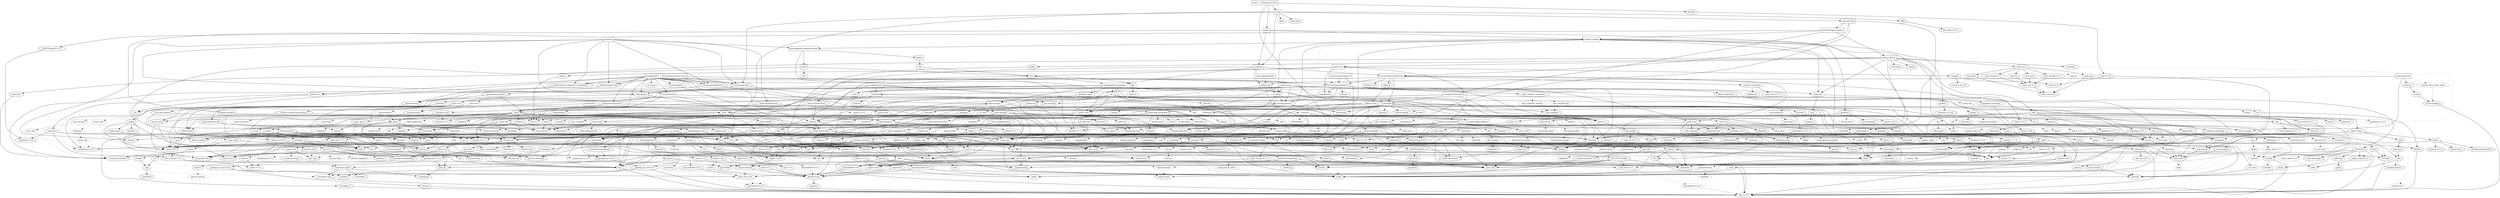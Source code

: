 digraph {
    0 [ label = "tests" shape = box]
    1 [ label = "catalyst-toolbox" shape = box]
    2 [ label = "chain-addr" shape = box]
    3 [ label = "chain-core" shape = box]
    4 [ label = "chain-ser" shape = box]
    5 [ label = "chain-crypto" shape = box]
    6 [ label = "typed-bytes" shape = box]
    7 [ label = "chain-impl-mockchain" shape = box]
    8 [ label = "cardano-legacy-address" shape = box]
    9 [ label = "chain-time" shape = box]
    10 [ label = "chain-vote" shape = box]
    11 [ label = "imhamt" shape = box]
    12 [ label = "sparse-array" shape = box]
    13 [ label = "chain-storage" shape = box]
    14 [ label = "jcli" shape = box]
    15 [ label = "jormungandr-lib" shape = box]
    16 [ label = "jormungandr-automation" shape = box]
    17 [ label = "jortestkit" shape = box]
    18 [ label = "jormungandr-integration-tests" shape = box]
    19 [ label = "hersir" shape = box]
    20 [ label = "thor" shape = box]
    21 [ label = "loki" shape = box]
    22 [ label = "mjolnir" shape = box]
    23 [ label = "snapshot-lib" shape = box]
    24 [ label = "symmetric-cipher" shape = box]
    25 [ label = "vit-servicing-station-lib" shape = box]
    26 [ label = "event-db" shape = box]
    27 [ label = "vit-servicing-station-tests" shape = box]
    28 [ label = "wallet" shape = box]
    29 [ label = "chain-path-derivation" shape = box]
    30 [ label = "hdkeygen" shape = box]
    31 [ label = "chain-network" shape = box]
    32 [ label = "jormungandrwallet" shape = box]
    33 [ label = "wallet-core" shape = box]
    34 [ label = "wallet-wasm-js" shape = box]
    35 [ label = "jormungandr" shape = box]
    36 [ label = "explorer" shape = box]
    37 [ label = "settings" shape = box]
    38 [ label = "blockchain" shape = box]
    39 [ label = "vit-servicing-station-cli" shape = box]
    40 [ label = "vit-servicing-station-server" shape = box]
    41 [ label = "iapyx" shape = box]
    42 [ label = "valgrind" shape = box]
    43 [ label = "vitup" shape = box]
    44 [ label = "mainnet-lib" shape = box]
    45 [ label = "mainnet-tools" shape = box]
    46 [ label = "scheduler-service-lib" shape = box]
    47 [ label = "signals-handler" shape = box]
    48 [ label = "snapshot-trigger-service" shape = box]
    49 [ label = "voting_tools_rs" shape = box]
    50 [ label = "integration-tests" shape = box]
    51 [ label = "cat-data-service" shape = box]
    52 [ label = "audit" shape = box]
    53 [ label = "assert_fs" ]
    54 [ label = "bech32 0.8.1" ]
    55 [ label = "clap 4.2.1" ]
    56 [ label = "color-eyre" ]
    57 [ label = "csv" ]
    58 [ label = "fraction" ]
    59 [ label = "futures" ]
    60 [ label = "gag" ]
    61 [ label = "governor" ]
    62 [ label = "graphql_client" ]
    63 [ label = "hex" ]
    64 [ label = "image" ]
    65 [ label = "itertools" ]
    66 [ label = "once_cell" ]
    67 [ label = "qrcode" ]
    68 [ label = "quircs" ]
    69 [ label = "rand 0.8.5" ]
    70 [ label = "rand_chacha 0.3.1" ]
    71 [ label = "rayon" ]
    72 [ label = "regex" ]
    73 [ label = "reqwest" ]
    74 [ label = "rust_decimal" ]
    75 [ label = "serde" ]
    76 [ label = "serde_json" ]
    77 [ label = "serde_yaml" ]
    78 [ label = "sscanf" ]
    79 [ label = "thiserror" ]
    80 [ label = "time 0.3.20" ]
    81 [ label = "tokio" ]
    82 [ label = "tracing" ]
    83 [ label = "tracing-subscriber" ]
    84 [ label = "url" ]
    85 [ label = "cryptoxide 0.4.4" ]
    86 [ label = "proptest" ]
    87 [ label = "quickcheck" ]
    88 [ label = "curve25519-dalek-ng" ]
    89 [ label = "ed25519-bip32 0.4.1" ]
    90 [ label = "ed25519-dalek" ]
    91 [ label = "generic-array" ]
    92 [ label = "rand_core 0.6.4" ]
    93 [ label = "sha2 0.10.6" ]
    94 [ label = "lazy_static" ]
    95 [ label = "strum" ]
    96 [ label = "cbor_event" ]
    97 [ label = "base64 0.21.0" ]
    98 [ label = "const_format" ]
    99 [ label = "criterion" style = dashed]
    100 [ label = "data-pile" ]
    101 [ label = "sled" ]
    102 [ label = "tempfile" ]
    103 [ label = "base64 0.13.1" ]
    104 [ label = "bincode" ]
    105 [ label = "bytes" ]
    106 [ label = "clap_complete" ]
    107 [ label = "gtmpl" ]
    108 [ label = "rpassword" ]
    109 [ label = "http" ]
    110 [ label = "humantime" ]
    111 [ label = "parity-multiaddr" ]
    112 [ label = "serde_with" ]
    113 [ label = "assert_cmd" ]
    114 [ label = "bytesize" ]
    115 [ label = "custom_debug" ]
    116 [ label = "flate2" ]
    117 [ label = "fs_extra" ]
    118 [ label = "json" ]
    119 [ label = "keynesis" ]
    120 [ label = "log" ]
    121 [ label = "netstat2" ]
    122 [ label = "os_info" ]
    123 [ label = "poldercast" ]
    124 [ label = "predicates 2.1.5" ]
    125 [ label = "prost 0.9.0" ]
    126 [ label = "semver" ]
    127 [ label = "sysinfo" ]
    128 [ label = "tar" ]
    129 [ label = "tokio-stream" ]
    130 [ label = "tonic 0.6.2" ]
    131 [ label = "warp" ]
    132 [ label = "zip" ]
    133 [ label = "console" ]
    134 [ label = "dialoguer" ]
    135 [ label = "indicatif" ]
    136 [ label = "sha-1" ]
    137 [ label = "sha2 0.9.9" ]
    138 [ label = "bech32 0.7.3" ]
    139 [ label = "yaml-rust" ]
    140 [ label = "ctrlc" ]
    141 [ label = "slave-pool" ]
    142 [ label = "cocoon" ]
    143 [ label = "dirs" ]
    144 [ label = "serde_test" style = dashed]
    145 [ label = "zeroize" ]
    146 [ label = "diesel 1.4.8" ]
    147 [ label = "diesel_migrations" ]
    148 [ label = "dotenv" ]
    149 [ label = "http-zipkin" ]
    150 [ label = "notify" ]
    151 [ label = "r2d2" ]
    152 [ label = "simplelog 0.8.0" ]
    153 [ label = "tracing-futures" ]
    154 [ label = "bb8" ]
    155 [ label = "bb8-postgres" ]
    156 [ label = "chrono" ]
    157 [ label = "dotenvy" ]
    158 [ label = "tokio-postgres" ]
    159 [ label = "cfg-if 0.1.10" ]
    160 [ label = "dyn-clone" ]
    161 [ label = "fake" ]
    162 [ label = "hyper" ]
    163 [ label = "postgres" ]
    164 [ label = "pretty_assertions" ]
    165 [ label = "rand 0.7.3" ]
    166 [ label = "rand_core 0.5.1" ]
    167 [ label = "refinery" ]
    168 [ label = "hashlink" ]
    169 [ label = "http-body" ]
    170 [ label = "pin-project" ]
    171 [ label = "clear_on_drop" ]
    172 [ label = "console_error_panic_hook" style = dashed]
    173 [ label = "getrandom 0.2.9" ]
    174 [ label = "js-sys" ]
    175 [ label = "wasm-bindgen" ]
    176 [ label = "web-sys" ]
    177 [ label = "arc-swap" ]
    178 [ label = "jsonrpsee-core" ]
    179 [ label = "jsonrpsee-http-server" ]
    180 [ label = "linked-hash-map" ]
    181 [ label = "local-ip-address" ]
    182 [ label = "lru" ]
    183 [ label = "opentelemetry" ]
    184 [ label = "opentelemetry-otlp" ]
    185 [ label = "opentelemetry-semantic-conventions" ]
    186 [ label = "tokio-util 0.6.10" ]
    187 [ label = "tracing-appender" ]
    188 [ label = "tracing-opentelemetry" ]
    189 [ label = "trust-dns-resolver" ]
    190 [ label = "anyhow" ]
    191 [ label = "async-graphql" ]
    192 [ label = "async-graphql-warp" ]
    193 [ label = "futures-channel" ]
    194 [ label = "futures-util" ]
    195 [ label = "ed25519-bip32 0.3.2" ]
    196 [ label = "prettytable-rs" ]
    197 [ label = "warp-reverse-proxy" ]
    198 [ label = "diffy" ]
    199 [ label = "glob" ]
    200 [ label = "path-slash" ]
    201 [ label = "rustls" ]
    202 [ label = "rustls-pemfile" ]
    203 [ label = "tempdir" ]
    204 [ label = "tokio-rustls" ]
    205 [ label = "uuid 0.8.2" ]
    206 [ label = "walkdir" ]
    207 [ label = "cardano-serialization-lib" ]
    208 [ label = "pharos" ]
    209 [ label = "job_scheduler_ng" ]
    210 [ label = "num-traits" ]
    211 [ label = "uuid 1.3.1" ]
    212 [ label = "bigdecimal" ]
    213 [ label = "blake2" ]
    214 [ label = "bytekind" ]
    215 [ label = "cddl" ]
    216 [ label = "ciborium" ]
    217 [ label = "dashmap" ]
    218 [ label = "diesel 2.0.3" ]
    219 [ label = "microtype" ]
    220 [ label = "nonempty" ]
    221 [ label = "rand 0.6.5" ]
    222 [ label = "rand_core 0.4.2" ]
    223 [ label = "scheduled-thread-pool" ]
    224 [ label = "validity" ]
    225 [ label = "cfg-if 1.0.0" ]
    226 [ label = "libmath" ]
    227 [ label = "rand_chacha 0.2.2" ]
    228 [ label = "axum" ]
    229 [ label = "metrics" ]
    230 [ label = "metrics-exporter-prometheus" ]
    231 [ label = "tower-http" ]
    232 [ label = "clap_complete_command" ]
    233 [ label = "anstyle" ]
    234 [ label = "doc-comment" ]
    235 [ label = "globwalk" ]
    236 [ label = "predicates 3.0.2" ]
    237 [ label = "predicates-core" ]
    238 [ label = "predicates-tree" ]
    239 [ label = "clap_builder" ]
    240 [ label = "backtrace" ]
    241 [ label = "color-spantrace" style = dashed]
    242 [ label = "eyre" ]
    243 [ label = "indenter" ]
    244 [ label = "owo-colors" ]
    245 [ label = "tracing-error" style = dashed]
    246 [ label = "csv-core" ]
    247 [ label = "itoa" ]
    248 [ label = "ryu" ]
    249 [ label = "num" ]
    250 [ label = "futures-core" ]
    251 [ label = "futures-executor" ]
    252 [ label = "futures-io" ]
    253 [ label = "futures-sink" ]
    254 [ label = "futures-task" ]
    255 [ label = "filedescriptor" ]
    256 [ label = "futures-timer" style = dashed]
    257 [ label = "no-std-compat" ]
    258 [ label = "nonzero_ext" ]
    259 [ label = "parking_lot 0.12.1" ]
    260 [ label = "smallvec" ]
    261 [ label = "bytemuck" ]
    262 [ label = "byteorder" ]
    263 [ label = "color_quant" ]
    264 [ label = "gif" style = dashed]
    265 [ label = "jpeg-decoder" style = dashed]
    266 [ label = "num-iter" ]
    267 [ label = "num-rational 0.3.2" ]
    268 [ label = "png" style = dashed]
    269 [ label = "scoped_threadpool" style = dashed]
    270 [ label = "tiff" style = dashed]
    271 [ label = "either" ]
    272 [ label = "checked_int_cast" ]
    273 [ label = "ppv-lite86" ]
    274 [ label = "rayon-core" ]
    275 [ label = "aho-corasick" ]
    276 [ label = "memchr" ]
    277 [ label = "regex-syntax" ]
    278 [ label = "serde_urlencoded" ]
    279 [ label = "tower-service" ]
    280 [ label = "arrayvec 0.7.2" ]
    281 [ label = "borsh" style = dashed]
    282 [ label = "bytecheck" style = dashed]
    283 [ label = "rkyv" style = dashed]
    284 [ label = "indexmap" ]
    285 [ label = "time-core" ]
    286 [ label = "mio" style = dashed]
    287 [ label = "num_cpus" ]
    288 [ label = "pin-project-lite" ]
    289 [ label = "tracing-core" ]
    290 [ label = "matchers" style = dashed]
    291 [ label = "nu-ansi-term" style = dashed]
    292 [ label = "sharded-slab" style = dashed]
    293 [ label = "thread_local" ]
    294 [ label = "tracing-log" style = dashed]
    295 [ label = "tracing-serde" style = dashed]
    296 [ label = "form_urlencoded" ]
    297 [ label = "idna 0.3.0" ]
    298 [ label = "percent-encoding" ]
    299 [ label = "bit-set" style = dashed]
    300 [ label = "bitflags" ]
    301 [ label = "quick-error 2.0.1" style = dashed]
    302 [ label = "rand_xorshift 0.3.0" ]
    303 [ label = "rusty-fork" style = dashed]
    304 [ label = "unarray" ]
    305 [ label = "env_logger" style = dashed]
    306 [ label = "digest 0.9.0" ]
    307 [ label = "subtle-ng" ]
    308 [ label = "curve25519-dalek" ]
    309 [ label = "ed25519" ]
    310 [ label = "typenum" ]
    311 [ label = "digest 0.10.6" ]
    312 [ label = "atty" style = dashed]
    313 [ label = "cast" style = dashed]
    314 [ label = "clap 2.34.0" style = dashed]
    315 [ label = "criterion-plot" style = dashed]
    316 [ label = "oorandom" style = dashed]
    317 [ label = "plotters" style = dashed]
    318 [ label = "serde_cbor" style = dashed]
    319 [ label = "tinytemplate" style = dashed]
    320 [ label = "memmap2" ]
    321 [ label = "crc32fast" ]
    322 [ label = "crossbeam-epoch" ]
    323 [ label = "crossbeam-utils" ]
    324 [ label = "fxhash" ]
    325 [ label = "libc" ]
    326 [ label = "parking_lot 0.11.2" ]
    327 [ label = "fastrand" ]
    328 [ label = "gtmpl_value" ]
    329 [ label = "fnv" ]
    330 [ label = "arrayref" ]
    331 [ label = "bs58" ]
    332 [ label = "data-encoding" ]
    333 [ label = "multihash" ]
    334 [ label = "static_assertions" ]
    335 [ label = "unsigned-varint 0.7.1" ]
    336 [ label = "bstr" ]
    337 [ label = "wait-timeout" ]
    338 [ label = "miniz_oxide 0.6.2" ]
    339 [ label = "cryptoxide 0.3.6" ]
    340 [ label = "difflib" style = dashed]
    341 [ label = "float-cmp" style = dashed]
    342 [ label = "normalize-line-endings" style = dashed]
    343 [ label = "filetime" ]
    344 [ label = "tokio-util 0.7.7" ]
    345 [ label = "async-stream" ]
    346 [ label = "h2" style = dashed]
    347 [ label = "hyper-timeout" style = dashed]
    348 [ label = "tower" ]
    349 [ label = "tower-layer" ]
    350 [ label = "headers" ]
    351 [ label = "mime" ]
    352 [ label = "mime_guess" ]
    353 [ label = "multiparty" style = dashed]
    354 [ label = "scoped-tls" ]
    355 [ label = "tokio-tungstenite" style = dashed]
    356 [ label = "aes" style = dashed]
    357 [ label = "bzip2" style = dashed]
    358 [ label = "constant_time_eq" style = dashed]
    359 [ label = "hmac 0.12.1" ]
    360 [ label = "pbkdf2 0.11.0" style = dashed]
    361 [ label = "sha1" ]
    362 [ label = "zstd" style = dashed]
    363 [ label = "unicode-width" ]
    364 [ label = "shell-words" ]
    365 [ label = "number_prefix" ]
    366 [ label = "block-buffer 0.9.0" ]
    367 [ label = "opaque-debug" ]
    368 [ label = "crossbeam-channel" ]
    369 [ label = "aes-gcm" ]
    370 [ label = "chacha20poly1305" ]
    371 [ label = "hmac 0.11.0" ]
    372 [ label = "pbkdf2 0.9.0" ]
    373 [ label = "dirs-sys" ]
    374 [ label = "pq-sys" style = dashed]
    375 [ label = "migrations_internals" ]
    376 [ label = "zipkin" ]
    377 [ label = "termcolor" ]
    378 [ label = "num-integer" ]
    379 [ label = "time 0.1.45" style = dashed]
    380 [ label = "fallible-iterator" ]
    381 [ label = "phf" ]
    382 [ label = "postgres-protocol" ]
    383 [ label = "postgres-types" ]
    384 [ label = "socket2 0.5.1" ]
    385 [ label = "httparse" ]
    386 [ label = "httpdate" ]
    387 [ label = "socket2 0.4.9" style = dashed]
    388 [ label = "want" ]
    389 [ label = "ansi_term 0.11.0" ]
    390 [ label = "difference" ]
    391 [ label = "getrandom 0.1.16" style = dashed]
    392 [ label = "refinery-core" ]
    393 [ label = "hashbrown 0.12.3" ]
    394 [ label = "beef" ]
    395 [ label = "jsonrpsee-types" ]
    396 [ label = "rustc-hash" style = dashed]
    397 [ label = "globset" ]
    398 [ label = "unicase" ]
    399 [ label = "opentelemetry_api" ]
    400 [ label = "opentelemetry_sdk" ]
    401 [ label = "opentelemetry-proto" ]
    402 [ label = "prost 0.11.8" style = dashed]
    403 [ label = "tonic 0.8.3" style = dashed]
    404 [ label = "slab" style = dashed]
    405 [ label = "lru-cache" ]
    406 [ label = "resolv-conf" style = dashed]
    407 [ label = "trust-dns-proto" ]
    408 [ label = "async-graphql-parser" ]
    409 [ label = "async-graphql-value" ]
    410 [ label = "fast_chemail" style = dashed]
    411 [ label = "multer" ]
    412 [ label = "pin-utils" ]
    413 [ label = "encode_unicode" ]
    414 [ label = "is-terminal" ]
    415 [ label = "term" ]
    416 [ label = "ansi_term 0.12.1" ]
    417 [ label = "ring" ]
    418 [ label = "sct" ]
    419 [ label = "webpki" ]
    420 [ label = "rand 0.4.6" ]
    421 [ label = "remove_dir_all" ]
    422 [ label = "same-file" ]
    423 [ label = "num-bigint" ]
    424 [ label = "schemars" ]
    425 [ label = "cron" ]
    426 [ label = "libm" style = dashed]
    427 [ label = "abnf_to_pest" ]
    428 [ label = "base16" ]
    429 [ label = "base64-url" style = dashed]
    430 [ label = "clap 3.2.23" style = dashed]
    431 [ label = "codespan-reporting" ]
    432 [ label = "hexf-parse" ]
    433 [ label = "lexical-core" ]
    434 [ label = "pest_meta" ]
    435 [ label = "pest_vm" ]
    436 [ label = "simplelog 0.11.2" ]
    437 [ label = "uriparse" style = dashed]
    438 [ label = "ciborium-io" ]
    439 [ label = "ciborium-ll" ]
    440 [ label = "lock_api" ]
    441 [ label = "parking_lot_core 0.9.7" ]
    442 [ label = "secrecy" style = dashed]
    443 [ label = "rand_chacha 0.1.1" ]
    444 [ label = "rand_hc" ]
    445 [ label = "rand_isaac" ]
    446 [ label = "rand_jitter" ]
    447 [ label = "rand_os" style = dashed]
    448 [ label = "rand_pcg" ]
    449 [ label = "rand_xorshift 0.1.1" ]
    450 [ label = "rand 0.3.23" ]
    451 [ label = "axum-core" ]
    452 [ label = "matchit" ]
    453 [ label = "serde_path_to_error" style = dashed]
    454 [ label = "sync_wrapper" ]
    455 [ label = "ahash 0.7.6" ]
    456 [ label = "ipnet" ]
    457 [ label = "metrics-util" ]
    458 [ label = "quanta" ]
    459 [ label = "http-range-header" ]
    460 [ label = "clap_complete_fig" style = dashed]
    461 [ label = "clap_complete_nushell" style = dashed]
    462 [ label = "ignore" ]
    463 [ label = "termtree" ]
    464 [ label = "anstream" style = dashed]
    465 [ label = "clap_lex 0.4.1" ]
    466 [ label = "strsim" style = dashed]
    467 [ label = "addr2line" ]
    468 [ label = "object" ]
    469 [ label = "rustc-demangle" ]
    470 [ label = "num-complex" ]
    471 [ label = "num-rational 0.4.1" ]
    472 [ label = "weezl" style = dashed]
    473 [ label = "deflate" style = dashed]
    474 [ label = "miniz_oxide 0.3.7" style = dashed]
    475 [ label = "miniz_oxide 0.4.4" style = dashed]
    476 [ label = "crossbeam-deque" ]
    477 [ label = "hashbrown 0.13.2" style = dashed]
    478 [ label = "ptr_meta" style = dashed]
    479 [ label = "simdutf8" style = dashed]
    480 [ label = "rend" style = dashed]
    481 [ label = "seahash" style = dashed]
    482 [ label = "regex-automata" style = dashed]
    483 [ label = "overload" style = dashed]
    484 [ label = "unicode-bidi" ]
    485 [ label = "unicode-normalization" ]
    486 [ label = "bit-vec" style = dashed]
    487 [ label = "quick-error 1.2.3" style = dashed]
    488 [ label = "subtle" ]
    489 [ label = "signature" ]
    490 [ label = "block-buffer 0.10.4" style = dashed]
    491 [ label = "crypto-common" ]
    492 [ label = "textwrap 0.11.0" style = dashed]
    493 [ label = "plotters-backend" style = dashed]
    494 [ label = "plotters-svg" style = dashed]
    495 [ label = "half" ]
    496 [ label = "memoffset" ]
    497 [ label = "scopeguard" ]
    498 [ label = "instant" ]
    499 [ label = "parking_lot_core 0.8.6" ]
    500 [ label = "unsigned-varint 0.5.1" ]
    501 [ label = "adler" ]
    502 [ label = "tokio-io-timeout" style = dashed]
    503 [ label = "headers-core" ]
    504 [ label = "try-lock" ]
    505 [ label = "tungstenite" style = dashed]
    506 [ label = "cipher 0.3.0" ]
    507 [ label = "bzip2-sys" style = dashed]
    508 [ label = "password-hash" style = dashed]
    509 [ label = "zstd-safe" style = dashed]
    510 [ label = "aead 0.4.3" ]
    511 [ label = "ctr" ]
    512 [ label = "ghash" ]
    513 [ label = "aead 0.5.2" ]
    514 [ label = "chacha20" ]
    515 [ label = "cipher 0.4.4" ]
    516 [ label = "poly1305" ]
    517 [ label = "crypto-mac" ]
    518 [ label = "lazycell" ]
    519 [ label = "zipkin-types" ]
    520 [ label = "phf_shared" ]
    521 [ label = "md-5" ]
    522 [ label = "stringprep" ]
    523 [ label = "siphasher" ]
    524 [ label = "toml" ]
    525 [ label = "hostname" style = dashed]
    526 [ label = "idna 0.2.3" ]
    527 [ label = "tinyvec" ]
    528 [ label = "pest" ]
    529 [ label = "ascii_utils" style = dashed]
    530 [ label = "encoding_rs" ]
    531 [ label = "spin" ]
    532 [ label = "io-lifetimes" ]
    533 [ label = "dirs-next" ]
    534 [ label = "untrusted" ]
    535 [ label = "nom" ]
    536 [ label = "abnf" ]
    537 [ label = "pretty" ]
    538 [ label = "clap_lex 0.2.4" style = dashed]
    539 [ label = "textwrap 0.16.0" style = dashed]
    540 [ label = "lexical-parse-float" style = dashed]
    541 [ label = "lexical-parse-integer" style = dashed]
    542 [ label = "lexical-util" ]
    543 [ label = "lexical-write-float" style = dashed]
    544 [ label = "lexical-write-integer" style = dashed]
    545 [ label = "rand_core 0.3.1" ]
    546 [ label = "atomic-shim" style = dashed]
    547 [ label = "hashbrown 0.11.2" style = dashed]
    548 [ label = "sketches-ddsketch" style = dashed]
    549 [ label = "anstyle-parse" style = dashed]
    550 [ label = "concolor-override" style = dashed]
    551 [ label = "concolor-query" style = dashed]
    552 [ label = "utf8parse" style = dashed]
    553 [ label = "gimli" ]
    554 [ label = "adler32" style = dashed]
    555 [ label = "ahash 0.8.3" style = dashed]
    556 [ label = "utf-8" style = dashed]
    557 [ label = "base64ct" style = dashed]
    558 [ label = "zstd-sys" style = dashed]
    559 [ label = "polyval" ]
    560 [ label = "inout" ]
    561 [ label = "universal-hash 0.5.0" ]
    562 [ label = "match_cfg" style = dashed]
    563 [ label = "matches" ]
    564 [ label = "tinyvec_macros" style = dashed]
    565 [ label = "ucd-trie" ]
    566 [ label = "dirs-sys-next" ]
    567 [ label = "minimal-lexical" ]
    568 [ label = "abnf-core" ]
    569 [ label = "arrayvec 0.5.2" ]
    570 [ label = "typed-arena" ]
    571 [ label = "unicode-segmentation" ]
    572 [ label = "os_str_bytes" style = dashed]
    573 [ label = "universal-hash 0.4.1" ]
    1 -> 56 [ ]
    1 -> 60 [ ]
    1 -> 61 [ ]
    1 -> 18 [ ]
    1 -> 67 [ ]
    1 -> 68 [ ]
    1 -> 78 [ ]
    1 -> 24 [ ]
    1 -> 25 [ style = dotted]
    1 -> 28 [ ]
    2 -> 3 [ ]
    2 -> 5 [ ]
    3 -> 4 [ ]
    4 -> 79 [ ]
    5 -> 54 [ ]
    5 -> 88 [ ]
    5 -> 89 [ ]
    5 -> 90 [ ]
    5 -> 63 [ ]
    5 -> 86 [ style = dotted]
    5 -> 87 [ style = dotted]
    5 -> 71 [ ]
    5 -> 93 [ ]
    5 -> 6 [ ]
    7 -> 8 [ ]
    7 -> 2 [ ]
    7 -> 9 [ ]
    7 -> 10 [ ]
    7 -> 11 [ ]
    7 -> 12 [ ]
    7 -> 95 [ ]
    7 -> 82 [ ]
    8 -> 96 [ ]
    8 -> 89 [ ]
    9 -> 3 [ ]
    9 -> 86 [ style = dotted]
    9 -> 87 [ style = dotted]
    10 -> 97 [ ]
    10 -> 3 [ ]
    10 -> 5 [ ]
    10 -> 98 [ ]
    11 -> 86 [ style = dotted]
    11 -> 79 [ ]
    13 -> 99 [ style = dotted]
    13 -> 100 [ ]
    13 -> 92 [ style = dotted]
    13 -> 101 [ ]
    13 -> 102 [ style = dotted]
    13 -> 79 [ ]
    14 -> 104 [ ]
    14 -> 106 [ ]
    14 -> 107 [ ]
    14 -> 15 [ ]
    14 -> 73 [ ]
    14 -> 108 [ ]
    14 -> 77 [ ]
    15 -> 7 [ ]
    15 -> 109 [ ]
    15 -> 110 [ ]
    15 -> 111 [ ]
    15 -> 112 [ ]
    16 -> 113 [ ]
    16 -> 13 [ ]
    16 -> 62 [ ]
    16 -> 14 [ ]
    16 -> 17 [ ]
    16 -> 118 [ ]
    16 -> 121 [ ]
    16 -> 123 [ ]
    16 -> 130 [ ]
    16 -> 83 [ ]
    17 -> 53 [ ]
    17 -> 54 [ ]
    17 -> 114 [ ]
    17 -> 57 [ ]
    17 -> 115 [ ]
    17 -> 134 [ ]
    17 -> 117 [ ]
    17 -> 63 [ ]
    17 -> 110 [ ]
    17 -> 135 [ ]
    17 -> 122 [ ]
    17 -> 124 [ ]
    17 -> 73 [ ]
    17 -> 126 [ ]
    17 -> 77 [ ]
    17 -> 136 [ ]
    17 -> 137 [ ]
    17 -> 127 [ ]
    17 -> 128 [ ]
    17 -> 131 [ ]
    17 -> 132 [ ]
    18 -> 138 [ ]
    18 -> 19 [ ]
    18 -> 22 [ ]
    19 -> 140 [ ]
    19 -> 141 [ ]
    19 -> 20 [ ]
    20 -> 142 [ ]
    20 -> 143 [ ]
    20 -> 16 [ ]
    21 -> 20 [ ]
    22 -> 21 [ ]
    23 -> 58 [ ]
    23 -> 15 [ ]
    23 -> 73 [ ]
    23 -> 74 [ ]
    23 -> 144 [ style = dotted]
    24 -> 85 [ ]
    24 -> 69 [ ]
    24 -> 79 [ ]
    24 -> 145 [ ]
    25 -> 55 [ ]
    25 -> 147 [ ]
    25 -> 148 [ ]
    25 -> 26 [ ]
    25 -> 149 [ ]
    25 -> 65 [ ]
    25 -> 150 [ ]
    25 -> 152 [ ]
    25 -> 23 [ ]
    25 -> 153 [ ]
    25 -> 83 [ ]
    25 -> 131 [ ]
    26 -> 155 [ ]
    26 -> 157 [ ]
    26 -> 74 [ ]
    26 -> 79 [ ]
    27 -> 113 [ ]
    27 -> 159 [ ]
    27 -> 160 [ ]
    27 -> 161 [ ]
    27 -> 17 [ ]
    27 -> 164 [ ]
    27 -> 167 [ ]
    27 -> 25 [ ]
    28 -> 168 [ ]
    28 -> 30 [ ]
    28 -> 65 [ ]
    28 -> 15 [ ]
    29 -> 79 [ ]
    30 -> 8 [ ]
    30 -> 2 [ ]
    30 -> 29 [ ]
    31 -> 5 [ ]
    31 -> 59 [ ]
    31 -> 79 [ ]
    31 -> 130 [ ]
    32 -> 33 [ ]
    33 -> 138 [ ]
    33 -> 24 [ ]
    33 -> 28 [ ]
    34 -> 171 [ ]
    34 -> 172 [ style = dotted]
    34 -> 33 [ ]
    34 -> 176 [ ]
    35 -> 177 [ ]
    35 -> 31 [ ]
    35 -> 13 [ ]
    35 -> 55 [ ]
    35 -> 149 [ ]
    35 -> 15 [ ]
    35 -> 179 [ ]
    35 -> 181 [ ]
    35 -> 184 [ ]
    35 -> 185 [ ]
    35 -> 123 [ ]
    35 -> 73 [ ]
    35 -> 77 [ ]
    35 -> 187 [ ]
    35 -> 188 [ ]
    35 -> 189 [ ]
    35 -> 131 [ ]
    36 -> 190 [ ]
    36 -> 192 [ ]
    36 -> 31 [ ]
    36 -> 149 [ ]
    36 -> 18 [ ]
    36 -> 184 [ ]
    36 -> 185 [ ]
    36 -> 187 [ ]
    36 -> 188 [ ]
    37 -> 101 [ ]
    37 -> 79 [ ]
    38 -> 7 [ ]
    38 -> 182 [ ]
    39 -> 57 [ ]
    39 -> 25 [ ]
    40 -> 184 [ ]
    40 -> 185 [ ]
    40 -> 187 [ ]
    40 -> 188 [ ]
    40 -> 25 [ ]
    41 -> 1 [ ]
    41 -> 195 [ ]
    41 -> 196 [ ]
    41 -> 42 [ ]
    42 -> 16 [ ]
    42 -> 27 [ ]
    42 -> 33 [ ]
    42 -> 197 [ ]
    43 -> 198 [ ]
    43 -> 199 [ ]
    43 -> 45 [ ]
    43 -> 200 [ ]
    43 -> 187 [ ]
    43 -> 205 [ ]
    43 -> 42 [ ]
    44 -> 207 [ ]
    44 -> 208 [ ]
    44 -> 23 [ ]
    44 -> 203 [ ]
    44 -> 20 [ ]
    45 -> 209 [ ]
    45 -> 196 [ ]
    45 -> 48 [ ]
    45 -> 27 [ ]
    46 -> 156 [ ]
    46 -> 55 [ ]
    46 -> 59 [ ]
    46 -> 17 [ ]
    46 -> 211 [ ]
    47 -> 59 [ ]
    47 -> 81 [ ]
    48 -> 1 [ ]
    48 -> 46 [ ]
    48 -> 47 [ ]
    48 -> 49 [ ]
    49 -> 213 [ ]
    49 -> 214 [ ]
    49 -> 215 [ ]
    49 -> 56 [ ]
    49 -> 217 [ ]
    49 -> 218 [ ]
    49 -> 44 [ ]
    49 -> 219 [ ]
    49 -> 220 [ ]
    49 -> 221 [ ]
    49 -> 224 [ ]
    50 -> 41 [ ]
    50 -> 226 [ ]
    50 -> 227 [ ]
    50 -> 43 [ ]
    51 -> 228 [ ]
    51 -> 55 [ ]
    51 -> 26 [ ]
    51 -> 230 [ ]
    51 -> 112 [ ]
    51 -> 231 [ ]
    51 -> 83 [ ]
    52 -> 13 [ ]
    52 -> 232 [ ]
    52 -> 56 [ ]
    52 -> 77 [ ]
    52 -> 28 [ ]
    53 -> 234 [ ]
    53 -> 235 [ ]
    53 -> 236 [ ]
    53 -> 238 [ ]
    53 -> 102 [ ]
    55 -> 239 [ ]
    56 -> 240 [ ]
    56 -> 241 [ style = dotted]
    56 -> 242 [ ]
    57 -> 246 [ ]
    57 -> 247 [ ]
    57 -> 248 [ ]
    57 -> 75 [ ]
    58 -> 94 [ style = dotted]
    58 -> 249 [ ]
    59 -> 251 [ style = dotted]
    60 -> 255 [ ]
    60 -> 102 [ ]
    61 -> 59 [ style = dotted]
    61 -> 256 [ style = dotted]
    61 -> 257 [ ]
    61 -> 258 [ ]
    61 -> 259 [ ]
    61 -> 69 [ style = dotted]
    62 -> 76 [ ]
    64 -> 261 [ ]
    64 -> 264 [ style = dotted]
    64 -> 266 [ ]
    64 -> 267 [ ]
    64 -> 268 [ style = dotted]
    64 -> 269 [ style = dotted]
    64 -> 270 [ style = dotted]
    65 -> 271 [ ]
    67 -> 272 [ ]
    67 -> 64 [ style = dotted]
    68 -> 210 [ ]
    68 -> 79 [ ]
    69 -> 70 [ style = dotted]
    70 -> 273 [ ]
    70 -> 92 [ ]
    71 -> 271 [ ]
    71 -> 274 [ ]
    72 -> 275 [ style = dotted]
    72 -> 277 [ ]
    73 -> 97 [ ]
    73 -> 194 [ ]
    73 -> 109 [ ]
    73 -> 76 [ style = dotted]
    73 -> 278 [ ]
    73 -> 279 [ ]
    73 -> 84 [ ]
    74 -> 280 [ ]
    74 -> 281 [ style = dotted]
    74 -> 163 [ style = dotted]
    74 -> 283 [ style = dotted]
    76 -> 247 [ ]
    76 -> 248 [ ]
    76 -> 75 [ ]
    77 -> 284 [ ]
    77 -> 248 [ ]
    77 -> 139 [ ]
    78 -> 98 [ ]
    78 -> 94 [ ]
    78 -> 72 [ ]
    80 -> 247 [ style = dotted]
    80 -> 75 [ style = dotted]
    80 -> 285 [ ]
    81 -> 105 [ style = dotted]
    81 -> 286 [ style = dotted]
    81 -> 287 [ style = dotted]
    81 -> 259 [ style = dotted]
    81 -> 288 [ ]
    82 -> 120 [ style = dotted]
    82 -> 288 [ ]
    82 -> 289 [ ]
    83 -> 290 [ style = dotted]
    83 -> 291 [ style = dotted]
    83 -> 72 [ style = dotted]
    83 -> 76 [ style = dotted]
    83 -> 292 [ style = dotted]
    83 -> 260 [ style = dotted]
    83 -> 293 [ style = dotted]
    83 -> 80 [ style = dotted]
    83 -> 82 [ style = dotted]
    83 -> 294 [ style = dotted]
    83 -> 295 [ style = dotted]
    84 -> 296 [ ]
    84 -> 297 [ ]
    84 -> 75 [ style = dotted]
    86 -> 299 [ style = dotted]
    86 -> 300 [ ]
    86 -> 262 [ ]
    86 -> 94 [ style = dotted]
    86 -> 210 [ ]
    86 -> 301 [ style = dotted]
    86 -> 69 [ ]
    86 -> 302 [ ]
    86 -> 277 [ style = dotted]
    86 -> 303 [ style = dotted]
    86 -> 304 [ ]
    87 -> 305 [ style = dotted]
    87 -> 165 [ ]
    88 -> 262 [ ]
    88 -> 306 [ ]
    88 -> 92 [ ]
    88 -> 307 [ ]
    88 -> 145 [ ]
    89 -> 85 [ ]
    90 -> 308 [ ]
    90 -> 309 [ ]
    90 -> 165 [ style = dotted]
    90 -> 75 [ style = dotted]
    90 -> 137 [ ]
    91 -> 310 [ ]
    92 -> 173 [ style = dotted]
    93 -> 311 [ ]
    99 -> 312 [ style = dashed]
    99 -> 314 [ style = dashed]
    99 -> 315 [ style = dashed]
    99 -> 57 [ style = dashed]
    99 -> 59 [ style = dotted]
    99 -> 94 [ style = dashed]
    99 -> 316 [ style = dashed]
    99 -> 317 [ style = dashed]
    99 -> 71 [ style = dashed]
    99 -> 72 [ style = dashed]
    99 -> 318 [ style = dashed]
    99 -> 319 [ style = dashed]
    99 -> 81 [ style = dotted]
    99 -> 206 [ style = dashed]
    100 -> 320 [ ]
    101 -> 321 [ ]
    101 -> 322 [ ]
    101 -> 324 [ ]
    101 -> 325 [ ]
    101 -> 120 [ ]
    101 -> 326 [ ]
    102 -> 225 [ ]
    102 -> 327 [ ]
    104 -> 75 [ ]
    105 -> 75 [ style = dotted]
    106 -> 55 [ ]
    107 -> 328 [ ]
    107 -> 65 [ ]
    107 -> 94 [ ]
    107 -> 298 [ ]
    108 -> 76 [ ]
    109 -> 105 [ ]
    109 -> 329 [ ]
    109 -> 247 [ ]
    111 -> 330 [ ]
    111 -> 331 [ ]
    111 -> 262 [ ]
    111 -> 332 [ ]
    111 -> 333 [ ]
    111 -> 334 [ ]
    111 -> 335 [ ]
    111 -> 84 [ style = dotted]
    112 -> 103 [ style = dotted]
    112 -> 156 [ style = dotted]
    112 -> 63 [ style = dotted]
    112 -> 284 [ style = dotted]
    112 -> 76 [ style = dotted]
    112 -> 80 [ style = dotted]
    113 -> 336 [ ]
    113 -> 234 [ ]
    113 -> 236 [ ]
    113 -> 238 [ ]
    113 -> 337 [ ]
    116 -> 321 [ ]
    116 -> 338 [ style = dotted]
    119 -> 339 [ ]
    119 -> 63 [ ]
    119 -> 70 [ ]
    119 -> 79 [ ]
    120 -> 225 [ ]
    120 -> 75 [ style = dotted]
    121 -> 300 [ ]
    121 -> 325 [ ]
    121 -> 79 [ ]
    122 -> 120 [ ]
    123 -> 119 [ ]
    123 -> 182 [ ]
    124 -> 340 [ style = dotted]
    124 -> 341 [ style = dotted]
    124 -> 65 [ ]
    124 -> 342 [ style = dotted]
    124 -> 237 [ ]
    124 -> 72 [ style = dotted]
    125 -> 105 [ ]
    126 -> 75 [ style = dotted]
    127 -> 71 [ style = dotted]
    128 -> 343 [ ]
    129 -> 344 [ style = dotted]
    130 -> 345 [ ]
    130 -> 103 [ ]
    130 -> 347 [ style = dotted]
    130 -> 298 [ ]
    130 -> 125 [ style = dotted]
    130 -> 129 [ ]
    130 -> 186 [ ]
    130 -> 348 [ style = dotted]
    130 -> 153 [ style = dotted]
    131 -> 350 [ ]
    131 -> 162 [ ]
    131 -> 352 [ ]
    131 -> 353 [ style = dotted]
    131 -> 170 [ ]
    131 -> 202 [ ]
    131 -> 354 [ ]
    131 -> 76 [ ]
    131 -> 278 [ ]
    131 -> 204 [ style = dotted]
    131 -> 129 [ ]
    131 -> 355 [ style = dotted]
    132 -> 356 [ style = dotted]
    132 -> 262 [ ]
    132 -> 357 [ style = dotted]
    132 -> 358 [ style = dotted]
    132 -> 116 [ style = dotted]
    132 -> 360 [ style = dotted]
    132 -> 361 [ style = dotted]
    132 -> 80 [ style = dotted]
    132 -> 362 [ style = dotted]
    133 -> 94 [ ]
    133 -> 325 [ ]
    133 -> 363 [ style = dotted]
    134 -> 133 [ ]
    134 -> 364 [ ]
    134 -> 102 [ style = dotted]
    134 -> 145 [ style = dotted]
    135 -> 133 [ ]
    135 -> 365 [ ]
    135 -> 72 [ ]
    136 -> 366 [ ]
    136 -> 225 [ ]
    136 -> 306 [ ]
    136 -> 367 [ ]
    137 -> 366 [ ]
    137 -> 225 [ ]
    137 -> 306 [ ]
    137 -> 367 [ ]
    139 -> 180 [ ]
    141 -> 368 [ ]
    142 -> 369 [ ]
    142 -> 370 [ ]
    142 -> 372 [ ]
    142 -> 69 [ ]
    143 -> 373 [ ]
    144 -> 75 [ style = dashed]
    146 -> 300 [ style = dotted]
    146 -> 262 [ ]
    146 -> 156 [ style = dotted]
    146 -> 374 [ style = dotted]
    146 -> 151 [ style = dotted]
    146 -> 76 [ style = dotted]
    147 -> 375 [ ]
    149 -> 109 [ ]
    149 -> 376 [ ]
    150 -> 300 [ ]
    150 -> 368 [ style = dotted]
    150 -> 343 [ ]
    150 -> 325 [ ]
    150 -> 206 [ ]
    151 -> 120 [ ]
    151 -> 223 [ ]
    152 -> 156 [ ]
    152 -> 120 [ ]
    152 -> 377 [ style = dotted]
    153 -> 170 [ style = dotted]
    153 -> 82 [ ]
    154 -> 194 [ ]
    154 -> 81 [ ]
    155 -> 154 [ ]
    155 -> 158 [ ]
    156 -> 378 [ ]
    156 -> 75 [ style = dotted]
    156 -> 379 [ style = dotted]
    158 -> 194 [ ]
    158 -> 298 [ ]
    158 -> 381 [ ]
    158 -> 383 [ ]
    158 -> 384 [ ]
    158 -> 344 [ ]
    161 -> 156 [ style = dotted]
    161 -> 109 [ style = dotted]
    161 -> 69 [ ]
    162 -> 346 [ style = dotted]
    162 -> 169 [ ]
    162 -> 385 [ ]
    162 -> 386 [ ]
    162 -> 387 [ style = dotted]
    162 -> 279 [ ]
    162 -> 388 [ ]
    163 -> 158 [ ]
    164 -> 389 [ ]
    164 -> 390 [ ]
    165 -> 166 [ ]
    166 -> 391 [ style = dotted]
    167 -> 392 [ ]
    168 -> 393 [ ]
    169 -> 109 [ ]
    169 -> 288 [ ]
    172 -> 175 [ style = dashed]
    173 -> 225 [ ]
    174 -> 175 [ ]
    175 -> 225 [ ]
    176 -> 174 [ ]
    178 -> 280 [ style = dotted]
    178 -> 162 [ style = dotted]
    178 -> 395 [ ]
    178 -> 69 [ style = dotted]
    178 -> 396 [ style = dotted]
    179 -> 397 [ ]
    179 -> 178 [ ]
    179 -> 94 [ ]
    179 -> 398 [ ]
    181 -> 79 [ ]
    182 -> 393 [ style = dotted]
    183 -> 400 [ ]
    184 -> 401 [ ]
    185 -> 183 [ ]
    186 -> 250 [ ]
    186 -> 253 [ ]
    186 -> 404 [ style = dotted]
    186 -> 81 [ ]
    187 -> 368 [ ]
    187 -> 83 [ ]
    188 -> 183 [ ]
    188 -> 83 [ ]
    189 -> 405 [ ]
    189 -> 406 [ style = dotted]
    189 -> 407 [ ]
    191 -> 408 [ ]
    191 -> 345 [ ]
    191 -> 103 [ ]
    191 -> 410 [ style = dotted]
    191 -> 411 [ ]
    191 -> 210 [ ]
    191 -> 66 [ ]
    191 -> 72 [ ]
    191 -> 278 [ ]
    191 -> 334 [ ]
    191 -> 102 [ ]
    192 -> 191 [ ]
    192 -> 131 [ ]
    193 -> 250 [ ]
    193 -> 253 [ style = dotted]
    194 -> 193 [ style = dotted]
    194 -> 252 [ style = dotted]
    194 -> 254 [ ]
    194 -> 276 [ style = dotted]
    194 -> 288 [ ]
    194 -> 412 [ ]
    194 -> 404 [ style = dotted]
    195 -> 339 [ ]
    196 -> 57 [ style = dotted]
    196 -> 413 [ ]
    196 -> 414 [ ]
    196 -> 94 [ ]
    196 -> 415 [ ]
    196 -> 363 [ ]
    197 -> 94 [ ]
    197 -> 73 [ ]
    197 -> 131 [ ]
    198 -> 416 [ ]
    201 -> 120 [ style = dotted]
    201 -> 418 [ ]
    201 -> 419 [ ]
    202 -> 97 [ ]
    203 -> 420 [ ]
    203 -> 421 [ ]
    204 -> 201 [ ]
    204 -> 81 [ ]
    205 -> 173 [ style = dotted]
    205 -> 75 [ style = dotted]
    206 -> 422 [ ]
    207 -> 138 [ ]
    207 -> 96 [ ]
    207 -> 171 [ ]
    207 -> 89 [ ]
    207 -> 63 [ ]
    207 -> 65 [ ]
    207 -> 180 [ ]
    207 -> 423 [ ]
    207 -> 69 [ ]
    207 -> 424 [ ]
    207 -> 137 [ ]
    208 -> 59 [ ]
    209 -> 425 [ ]
    209 -> 211 [ ]
    210 -> 426 [ style = dotted]
    211 -> 173 [ style = dotted]
    211 -> 75 [ style = dotted]
    212 -> 423 [ ]
    213 -> 311 [ ]
    214 -> 63 [ style = dotted]
    214 -> 75 [ ]
    214 -> 304 [ ]
    215 -> 427 [ ]
    215 -> 428 [ ]
    215 -> 429 [ style = dotted]
    215 -> 216 [ style = dotted]
    215 -> 430 [ style = dotted]
    215 -> 431 [ ]
    215 -> 432 [ ]
    215 -> 433 [ ]
    215 -> 435 [ ]
    215 -> 72 [ ]
    215 -> 76 [ style = dotted]
    215 -> 436 [ ]
    215 -> 437 [ style = dotted]
    216 -> 439 [ ]
    216 -> 75 [ ]
    217 -> 393 [ ]
    217 -> 440 [ ]
    217 -> 66 [ ]
    217 -> 441 [ ]
    218 -> 212 [ style = dotted]
    218 -> 300 [ style = dotted]
    218 -> 262 [ style = dotted]
    218 -> 374 [ style = dotted]
    218 -> 151 [ style = dotted]
    218 -> 76 [ style = dotted]
    219 -> 442 [ style = dotted]
    220 -> 75 [ style = dotted]
    221 -> 443 [ ]
    221 -> 444 [ ]
    221 -> 445 [ ]
    221 -> 446 [ ]
    221 -> 447 [ style = dotted]
    221 -> 448 [ ]
    221 -> 449 [ ]
    223 -> 259 [ ]
    226 -> 450 [ ]
    227 -> 273 [ ]
    227 -> 166 [ ]
    228 -> 451 [ ]
    228 -> 300 [ ]
    228 -> 162 [ ]
    228 -> 452 [ ]
    228 -> 76 [ style = dotted]
    228 -> 453 [ style = dotted]
    228 -> 278 [ style = dotted]
    228 -> 454 [ ]
    228 -> 348 [ ]
    229 -> 455 [ ]
    230 -> 162 [ style = dotted]
    230 -> 456 [ style = dotted]
    230 -> 457 [ ]
    230 -> 79 [ ]
    231 -> 300 [ ]
    231 -> 194 [ ]
    231 -> 169 [ ]
    231 -> 459 [ ]
    231 -> 349 [ ]
    231 -> 279 [ ]
    232 -> 460 [ style = dotted]
    232 -> 461 [ style = dotted]
    235 -> 300 [ ]
    235 -> 462 [ ]
    236 -> 233 [ ]
    236 -> 340 [ style = dotted]
    236 -> 65 [ ]
    236 -> 237 [ ]
    238 -> 237 [ ]
    238 -> 463 [ ]
    239 -> 464 [ style = dotted]
    239 -> 300 [ ]
    239 -> 465 [ ]
    239 -> 66 [ style = dotted]
    239 -> 466 [ style = dotted]
    240 -> 467 [ ]
    240 -> 225 [ ]
    240 -> 325 [ ]
    240 -> 338 [ ]
    240 -> 468 [ ]
    240 -> 469 [ ]
    241 -> 244 [ style = dashed]
    241 -> 245 [ style = dashed]
    242 -> 243 [ ]
    242 -> 66 [ ]
    245 -> 83 [ style = dashed]
    246 -> 276 [ ]
    249 -> 470 [ ]
    249 -> 266 [ ]
    249 -> 471 [ ]
    251 -> 194 [ ]
    255 -> 325 [ ]
    255 -> 79 [ ]
    259 -> 440 [ ]
    259 -> 441 [ ]
    264 -> 263 [ style = dashed]
    264 -> 472 [ style = dashed]
    265 -> 71 [ style = dotted]
    266 -> 378 [ ]
    267 -> 378 [ ]
    268 -> 300 [ style = dashed]
    268 -> 321 [ style = dashed]
    268 -> 473 [ style = dotted]
    268 -> 474 [ style = dashed]
    270 -> 265 [ style = dashed]
    270 -> 475 [ style = dashed]
    270 -> 472 [ style = dashed]
    274 -> 368 [ ]
    274 -> 476 [ ]
    274 -> 287 [ ]
    275 -> 276 [ ]
    278 -> 296 [ ]
    278 -> 247 [ ]
    278 -> 248 [ ]
    278 -> 75 [ ]
    281 -> 477 [ style = dashed]
    282 -> 478 [ style = dashed]
    282 -> 479 [ style = dotted]
    283 -> 393 [ style = dotted]
    283 -> 480 [ style = dotted]
    283 -> 481 [ style = dashed]
    284 -> 393 [ ]
    284 -> 75 [ style = dotted]
    286 -> 120 [ style = dashed]
    289 -> 66 [ style = dotted]
    290 -> 482 [ style = dashed]
    291 -> 483 [ style = dashed]
    292 -> 94 [ style = dashed]
    293 -> 225 [ ]
    293 -> 66 [ ]
    294 -> 94 [ style = dashed]
    294 -> 120 [ style = dashed]
    294 -> 289 [ style = dashed]
    295 -> 75 [ style = dashed]
    295 -> 289 [ style = dashed]
    296 -> 298 [ ]
    297 -> 484 [ ]
    297 -> 485 [ ]
    299 -> 486 [ style = dashed]
    302 -> 92 [ ]
    303 -> 329 [ style = dashed]
    303 -> 487 [ style = dashed]
    303 -> 102 [ style = dashed]
    303 -> 337 [ style = dotted]
    305 -> 120 [ style = dashed]
    305 -> 72 [ style = dotted]
    306 -> 91 [ ]
    308 -> 262 [ ]
    308 -> 306 [ ]
    308 -> 166 [ ]
    308 -> 488 [ ]
    308 -> 145 [ ]
    309 -> 489 [ ]
    311 -> 490 [ style = dotted]
    311 -> 491 [ ]
    311 -> 488 [ style = dotted]
    314 -> 300 [ style = dashed]
    314 -> 492 [ style = dashed]
    315 -> 313 [ style = dashed]
    315 -> 65 [ style = dashed]
    317 -> 210 [ style = dashed]
    317 -> 494 [ style = dotted]
    318 -> 495 [ style = dashed]
    318 -> 75 [ style = dashed]
    319 -> 76 [ style = dashed]
    321 -> 225 [ ]
    322 -> 323 [ ]
    322 -> 496 [ ]
    322 -> 497 [ ]
    323 -> 225 [ ]
    324 -> 262 [ ]
    326 -> 440 [ ]
    326 -> 499 [ ]
    333 -> 91 [ ]
    333 -> 500 [ ]
    336 -> 276 [ ]
    336 -> 66 [ style = dotted]
    336 -> 482 [ style = dotted]
    336 -> 75 [ style = dotted]
    338 -> 501 [ ]
    341 -> 210 [ style = dotted]
    343 -> 225 [ ]
    344 -> 250 [ ]
    344 -> 253 [ ]
    344 -> 81 [ ]
    344 -> 82 [ style = dotted]
    345 -> 250 [ ]
    345 -> 288 [ ]
    346 -> 194 [ style = dashed]
    346 -> 109 [ style = dashed]
    346 -> 284 [ style = dashed]
    346 -> 344 [ style = dashed]
    347 -> 162 [ style = dashed]
    347 -> 502 [ style = dashed]
    348 -> 194 [ style = dotted]
    348 -> 284 [ style = dotted]
    348 -> 170 [ style = dotted]
    348 -> 69 [ style = dotted]
    348 -> 344 [ style = dotted]
    348 -> 349 [ ]
    348 -> 279 [ ]
    350 -> 103 [ ]
    350 -> 300 [ ]
    350 -> 503 [ ]
    350 -> 386 [ ]
    350 -> 351 [ ]
    350 -> 361 [ ]
    352 -> 351 [ ]
    352 -> 398 [ ]
    353 -> 105 [ style = dashed]
    353 -> 250 [ style = dotted]
    353 -> 385 [ style = dotted]
    353 -> 276 [ style = dotted]
    353 -> 288 [ style = dotted]
    353 -> 504 [ style = dotted]
    355 -> 194 [ style = dashed]
    355 -> 81 [ style = dashed]
    355 -> 505 [ style = dashed]
    356 -> 225 [ style = dashed]
    356 -> 506 [ style = dashed]
    356 -> 367 [ style = dashed]
    357 -> 507 [ style = dashed]
    359 -> 311 [ ]
    360 -> 359 [ style = dotted]
    360 -> 508 [ style = dotted]
    360 -> 93 [ style = dotted]
    361 -> 311 [ ]
    362 -> 509 [ style = dashed]
    366 -> 91 [ ]
    368 -> 323 [ style = dotted]
    369 -> 510 [ ]
    369 -> 356 [ style = dotted]
    369 -> 511 [ ]
    369 -> 512 [ ]
    370 -> 513 [ ]
    370 -> 514 [ ]
    370 -> 516 [ ]
    371 -> 517 [ ]
    371 -> 306 [ ]
    372 -> 371 [ style = dotted]
    372 -> 137 [ style = dotted]
    375 -> 146 [ ]
    376 -> 518 [ ]
    376 -> 120 [ ]
    376 -> 288 [ ]
    376 -> 69 [ ]
    376 -> 519 [ ]
    378 -> 210 [ ]
    379 -> 325 [ style = dashed]
    381 -> 520 [ ]
    382 -> 97 [ ]
    382 -> 262 [ ]
    382 -> 105 [ ]
    382 -> 380 [ ]
    382 -> 359 [ ]
    382 -> 521 [ ]
    382 -> 276 [ ]
    382 -> 69 [ ]
    382 -> 93 [ ]
    382 -> 522 [ ]
    383 -> 156 [ style = dotted]
    383 -> 382 [ ]
    383 -> 76 [ style = dotted]
    388 -> 120 [ ]
    388 -> 504 [ ]
    391 -> 225 [ style = dashed]
    392 -> 94 [ ]
    392 -> 163 [ style = dotted]
    392 -> 72 [ ]
    392 -> 79 [ ]
    392 -> 80 [ ]
    392 -> 524 [ ]
    392 -> 84 [ ]
    392 -> 206 [ ]
    393 -> 455 [ style = dotted]
    394 -> 75 [ style = dotted]
    395 -> 190 [ ]
    395 -> 394 [ ]
    395 -> 76 [ ]
    395 -> 79 [ ]
    395 -> 82 [ ]
    397 -> 336 [ ]
    397 -> 329 [ ]
    397 -> 120 [ style = dotted]
    397 -> 72 [ ]
    399 -> 329 [ style = dotted]
    399 -> 194 [ ]
    399 -> 284 [ ]
    399 -> 66 [ ]
    399 -> 79 [ ]
    400 -> 368 [ style = dotted]
    400 -> 217 [ style = dotted]
    400 -> 251 [ ]
    400 -> 399 [ ]
    400 -> 298 [ style = dotted]
    400 -> 69 [ style = dotted]
    400 -> 129 [ style = dotted]
    401 -> 59 [ ]
    401 -> 183 [ ]
    401 -> 403 [ style = dotted]
    402 -> 105 [ style = dashed]
    403 -> 345 [ style = dashed]
    403 -> 228 [ style = dotted]
    403 -> 103 [ style = dashed]
    403 -> 347 [ style = dotted]
    403 -> 402 [ style = dotted]
    403 -> 129 [ style = dashed]
    403 -> 153 [ style = dotted]
    405 -> 180 [ ]
    406 -> 525 [ style = dotted]
    406 -> 487 [ style = dashed]
    407 -> 332 [ ]
    407 -> 194 [ ]
    407 -> 526 [ ]
    407 -> 456 [ ]
    407 -> 94 [ ]
    407 -> 69 [ ]
    407 -> 79 [ ]
    407 -> 81 [ style = dotted]
    407 -> 82 [ ]
    407 -> 84 [ ]
    408 -> 409 [ ]
    408 -> 528 [ ]
    409 -> 105 [ ]
    409 -> 284 [ ]
    409 -> 76 [ ]
    410 -> 529 [ style = dashed]
    411 -> 530 [ ]
    411 -> 194 [ ]
    411 -> 109 [ ]
    411 -> 385 [ ]
    411 -> 120 [ ]
    411 -> 351 [ ]
    411 -> 531 [ ]
    414 -> 532 [ ]
    415 -> 533 [ ]
    417 -> 534 [ ]
    418 -> 417 [ ]
    419 -> 417 [ ]
    423 -> 378 [ ]
    423 -> 75 [ style = dotted]
    424 -> 160 [ ]
    424 -> 76 [ ]
    425 -> 156 [ ]
    425 -> 535 [ ]
    425 -> 66 [ ]
    427 -> 536 [ ]
    427 -> 284 [ ]
    427 -> 65 [ ]
    427 -> 537 [ ]
    429 -> 103 [ style = dashed]
    430 -> 312 [ style = dotted]
    430 -> 300 [ style = dashed]
    430 -> 538 [ style = dashed]
    430 -> 284 [ style = dashed]
    430 -> 66 [ style = dotted]
    430 -> 466 [ style = dotted]
    430 -> 377 [ style = dotted]
    430 -> 539 [ style = dashed]
    431 -> 377 [ ]
    431 -> 363 [ ]
    433 -> 540 [ style = dotted]
    433 -> 543 [ style = dotted]
    434 -> 66 [ ]
    434 -> 528 [ ]
    435 -> 434 [ ]
    436 -> 156 [ ]
    436 -> 120 [ ]
    436 -> 377 [ style = dotted]
    437 -> 329 [ style = dashed]
    437 -> 94 [ style = dashed]
    439 -> 438 [ ]
    439 -> 495 [ ]
    440 -> 497 [ ]
    441 -> 225 [ ]
    441 -> 260 [ ]
    442 -> 75 [ style = dotted]
    442 -> 145 [ style = dashed]
    443 -> 545 [ ]
    444 -> 545 [ ]
    445 -> 545 [ ]
    446 -> 222 [ ]
    447 -> 222 [ style = dashed]
    448 -> 222 [ ]
    449 -> 545 [ ]
    450 -> 325 [ ]
    450 -> 420 [ ]
    451 -> 194 [ ]
    451 -> 169 [ ]
    451 -> 351 [ ]
    451 -> 349 [ ]
    451 -> 279 [ ]
    453 -> 75 [ style = dashed]
    457 -> 546 [ style = dotted]
    457 -> 322 [ style = dotted]
    457 -> 547 [ style = dotted]
    457 -> 229 [ ]
    457 -> 287 [ style = dotted]
    457 -> 326 [ style = dotted]
    457 -> 458 [ style = dotted]
    457 -> 548 [ style = dotted]
    458 -> 323 [ ]
    458 -> 66 [ ]
    460 -> 106 [ style = dashed]
    461 -> 106 [ style = dashed]
    462 -> 397 [ ]
    462 -> 94 [ ]
    462 -> 293 [ ]
    462 -> 206 [ ]
    464 -> 233 [ style = dashed]
    464 -> 549 [ style = dashed]
    464 -> 550 [ style = dotted]
    464 -> 551 [ style = dotted]
    464 -> 414 [ style = dotted]
    467 -> 553 [ ]
    468 -> 276 [ ]
    470 -> 210 [ ]
    470 -> 75 [ style = dotted]
    471 -> 423 [ style = dotted]
    473 -> 554 [ style = dashed]
    473 -> 262 [ style = dashed]
    474 -> 554 [ style = dashed]
    475 -> 501 [ style = dashed]
    476 -> 322 [ style = dotted]
    477 -> 555 [ style = dotted]
    480 -> 282 [ style = dotted]
    482 -> 277 [ style = dotted]
    485 -> 527 [ ]
    490 -> 91 [ style = dashed]
    491 -> 91 [ ]
    491 -> 92 [ style = dotted]
    492 -> 363 [ style = dashed]
    494 -> 493 [ style = dashed]
    498 -> 225 [ ]
    499 -> 498 [ ]
    499 -> 260 [ ]
    502 -> 81 [ style = dashed]
    503 -> 109 [ ]
    505 -> 103 [ style = dotted]
    505 -> 262 [ style = dashed]
    505 -> 109 [ style = dotted]
    505 -> 385 [ style = dotted]
    505 -> 120 [ style = dashed]
    505 -> 69 [ style = dashed]
    505 -> 361 [ style = dotted]
    505 -> 79 [ style = dashed]
    505 -> 84 [ style = dotted]
    505 -> 556 [ style = dashed]
    506 -> 91 [ ]
    507 -> 325 [ style = dashed]
    508 -> 557 [ style = dashed]
    508 -> 92 [ style = dotted]
    508 -> 488 [ style = dashed]
    509 -> 558 [ style = dashed]
    510 -> 91 [ ]
    511 -> 506 [ ]
    512 -> 559 [ ]
    513 -> 491 [ ]
    514 -> 515 [ ]
    515 -> 491 [ ]
    515 -> 560 [ ]
    515 -> 145 [ style = dotted]
    516 -> 367 [ ]
    516 -> 561 [ ]
    517 -> 91 [ ]
    517 -> 488 [ ]
    519 -> 332 [ ]
    520 -> 523 [ ]
    521 -> 311 [ ]
    522 -> 484 [ ]
    522 -> 485 [ ]
    524 -> 75 [ ]
    525 -> 562 [ style = dashed]
    526 -> 563 [ ]
    526 -> 484 [ ]
    526 -> 485 [ ]
    527 -> 564 [ style = dotted]
    528 -> 79 [ style = dotted]
    528 -> 565 [ ]
    530 -> 225 [ ]
    533 -> 225 [ ]
    533 -> 566 [ ]
    535 -> 276 [ ]
    535 -> 567 [ ]
    536 -> 568 [ ]
    537 -> 569 [ ]
    537 -> 120 [ ]
    537 -> 570 [ ]
    537 -> 571 [ ]
    538 -> 572 [ style = dashed]
    540 -> 541 [ style = dashed]
    541 -> 542 [ style = dashed]
    542 -> 334 [ ]
    543 -> 544 [ style = dashed]
    544 -> 542 [ style = dashed]
    545 -> 222 [ ]
    547 -> 455 [ style = dotted]
    549 -> 552 [ style = dotted]
    555 -> 225 [ style = dashed]
    558 -> 325 [ style = dashed]
    559 -> 225 [ ]
    559 -> 367 [ ]
    559 -> 573 [ ]
    560 -> 91 [ ]
    561 -> 491 [ ]
    561 -> 488 [ ]
    568 -> 535 [ ]
    573 -> 91 [ ]
    573 -> 488 [ ]
}


